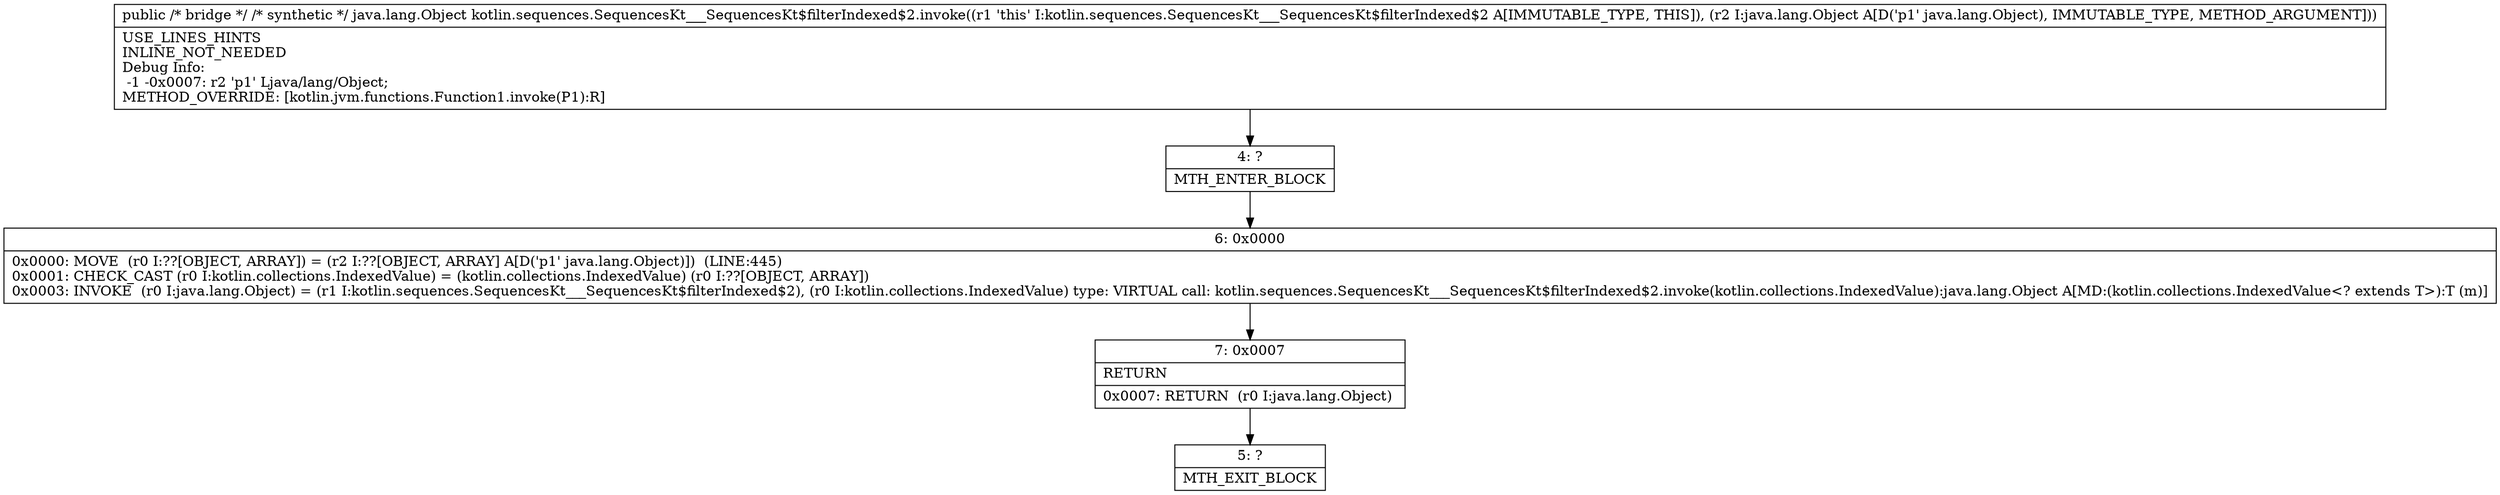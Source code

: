 digraph "CFG forkotlin.sequences.SequencesKt___SequencesKt$filterIndexed$2.invoke(Ljava\/lang\/Object;)Ljava\/lang\/Object;" {
Node_4 [shape=record,label="{4\:\ ?|MTH_ENTER_BLOCK\l}"];
Node_6 [shape=record,label="{6\:\ 0x0000|0x0000: MOVE  (r0 I:??[OBJECT, ARRAY]) = (r2 I:??[OBJECT, ARRAY] A[D('p1' java.lang.Object)])  (LINE:445)\l0x0001: CHECK_CAST (r0 I:kotlin.collections.IndexedValue) = (kotlin.collections.IndexedValue) (r0 I:??[OBJECT, ARRAY]) \l0x0003: INVOKE  (r0 I:java.lang.Object) = (r1 I:kotlin.sequences.SequencesKt___SequencesKt$filterIndexed$2), (r0 I:kotlin.collections.IndexedValue) type: VIRTUAL call: kotlin.sequences.SequencesKt___SequencesKt$filterIndexed$2.invoke(kotlin.collections.IndexedValue):java.lang.Object A[MD:(kotlin.collections.IndexedValue\<? extends T\>):T (m)]\l}"];
Node_7 [shape=record,label="{7\:\ 0x0007|RETURN\l|0x0007: RETURN  (r0 I:java.lang.Object) \l}"];
Node_5 [shape=record,label="{5\:\ ?|MTH_EXIT_BLOCK\l}"];
MethodNode[shape=record,label="{public \/* bridge *\/ \/* synthetic *\/ java.lang.Object kotlin.sequences.SequencesKt___SequencesKt$filterIndexed$2.invoke((r1 'this' I:kotlin.sequences.SequencesKt___SequencesKt$filterIndexed$2 A[IMMUTABLE_TYPE, THIS]), (r2 I:java.lang.Object A[D('p1' java.lang.Object), IMMUTABLE_TYPE, METHOD_ARGUMENT]))  | USE_LINES_HINTS\lINLINE_NOT_NEEDED\lDebug Info:\l  \-1 \-0x0007: r2 'p1' Ljava\/lang\/Object;\lMETHOD_OVERRIDE: [kotlin.jvm.functions.Function1.invoke(P1):R]\l}"];
MethodNode -> Node_4;Node_4 -> Node_6;
Node_6 -> Node_7;
Node_7 -> Node_5;
}

